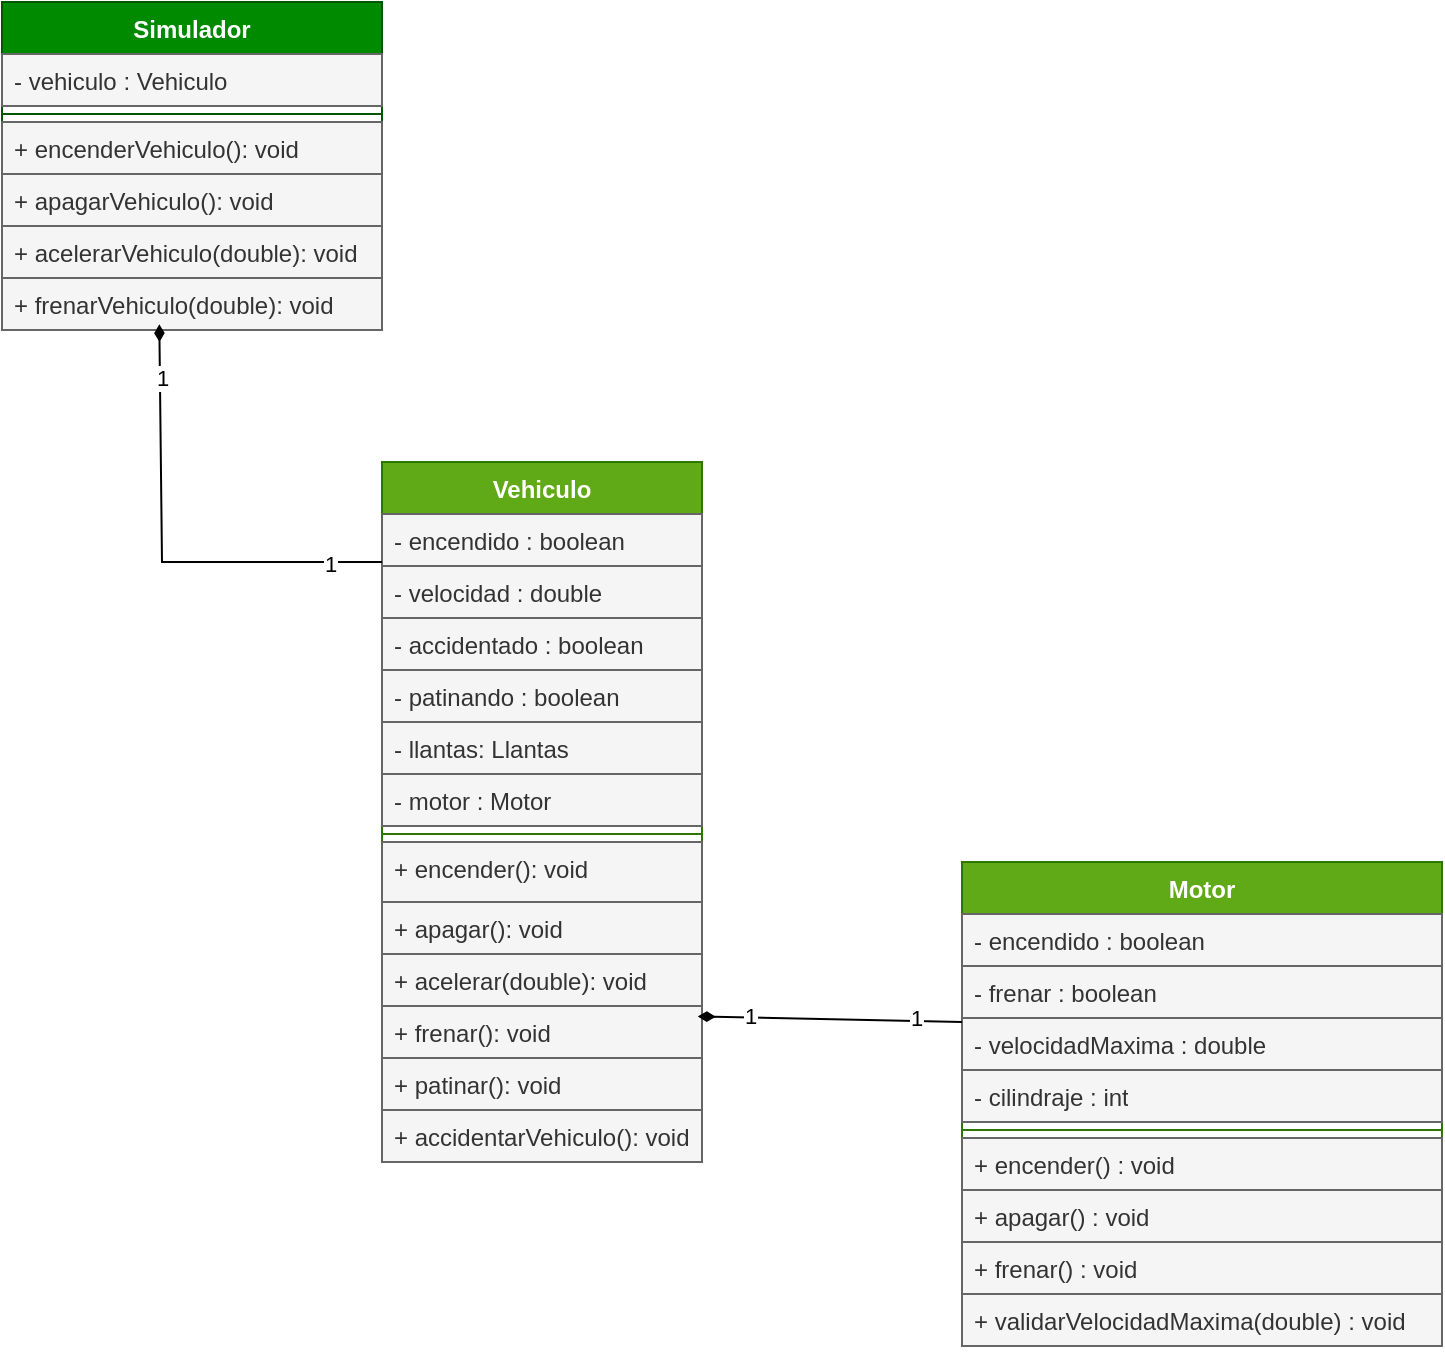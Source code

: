 <mxfile version="24.7.8">
  <diagram name="Página-1" id="GWJa9lf8fLccc_NBW4R1">
    <mxGraphModel dx="1329" dy="782" grid="1" gridSize="10" guides="1" tooltips="1" connect="1" arrows="1" fold="1" page="1" pageScale="1" pageWidth="827" pageHeight="1169" math="0" shadow="0">
      <root>
        <mxCell id="0" />
        <mxCell id="1" parent="0" />
        <mxCell id="AFVJsW0gufMuGi4aINXb-1" value="Simulador" style="swimlane;fontStyle=1;align=center;verticalAlign=top;childLayout=stackLayout;horizontal=1;startSize=26;horizontalStack=0;resizeParent=1;resizeParentMax=0;resizeLast=0;collapsible=1;marginBottom=0;whiteSpace=wrap;html=1;fillColor=#008a00;fontColor=#ffffff;strokeColor=#005700;" vertex="1" parent="1">
          <mxGeometry x="100" y="240" width="190" height="164" as="geometry" />
        </mxCell>
        <mxCell id="AFVJsW0gufMuGi4aINXb-2" value="- vehiculo : Vehiculo" style="text;strokeColor=#666666;fillColor=#f5f5f5;align=left;verticalAlign=top;spacingLeft=4;spacingRight=4;overflow=hidden;rotatable=0;points=[[0,0.5],[1,0.5]];portConstraint=eastwest;whiteSpace=wrap;html=1;fontColor=#333333;" vertex="1" parent="AFVJsW0gufMuGi4aINXb-1">
          <mxGeometry y="26" width="190" height="26" as="geometry" />
        </mxCell>
        <mxCell id="AFVJsW0gufMuGi4aINXb-3" value="" style="line;strokeWidth=1;fillColor=none;align=left;verticalAlign=middle;spacingTop=-1;spacingLeft=3;spacingRight=3;rotatable=0;labelPosition=right;points=[];portConstraint=eastwest;strokeColor=inherit;" vertex="1" parent="AFVJsW0gufMuGi4aINXb-1">
          <mxGeometry y="52" width="190" height="8" as="geometry" />
        </mxCell>
        <mxCell id="AFVJsW0gufMuGi4aINXb-4" value="+ encenderVehiculo(): void" style="text;strokeColor=#666666;fillColor=#f5f5f5;align=left;verticalAlign=top;spacingLeft=4;spacingRight=4;overflow=hidden;rotatable=0;points=[[0,0.5],[1,0.5]];portConstraint=eastwest;whiteSpace=wrap;html=1;fontColor=#333333;" vertex="1" parent="AFVJsW0gufMuGi4aINXb-1">
          <mxGeometry y="60" width="190" height="26" as="geometry" />
        </mxCell>
        <mxCell id="AFVJsW0gufMuGi4aINXb-6" value="+ apagarVehiculo(): void" style="text;strokeColor=#666666;fillColor=#f5f5f5;align=left;verticalAlign=top;spacingLeft=4;spacingRight=4;overflow=hidden;rotatable=0;points=[[0,0.5],[1,0.5]];portConstraint=eastwest;whiteSpace=wrap;html=1;fontColor=#333333;" vertex="1" parent="AFVJsW0gufMuGi4aINXb-1">
          <mxGeometry y="86" width="190" height="26" as="geometry" />
        </mxCell>
        <mxCell id="AFVJsW0gufMuGi4aINXb-5" value="+ acelerarVehiculo(double): void" style="text;strokeColor=#666666;fillColor=#f5f5f5;align=left;verticalAlign=top;spacingLeft=4;spacingRight=4;overflow=hidden;rotatable=0;points=[[0,0.5],[1,0.5]];portConstraint=eastwest;whiteSpace=wrap;html=1;fontColor=#333333;" vertex="1" parent="AFVJsW0gufMuGi4aINXb-1">
          <mxGeometry y="112" width="190" height="26" as="geometry" />
        </mxCell>
        <mxCell id="AFVJsW0gufMuGi4aINXb-7" value="+ frenarVehiculo(double): void" style="text;strokeColor=#666666;fillColor=#f5f5f5;align=left;verticalAlign=top;spacingLeft=4;spacingRight=4;overflow=hidden;rotatable=0;points=[[0,0.5],[1,0.5]];portConstraint=eastwest;whiteSpace=wrap;html=1;fontColor=#333333;" vertex="1" parent="AFVJsW0gufMuGi4aINXb-1">
          <mxGeometry y="138" width="190" height="26" as="geometry" />
        </mxCell>
        <mxCell id="AFVJsW0gufMuGi4aINXb-8" value="Vehiculo" style="swimlane;fontStyle=1;align=center;verticalAlign=top;childLayout=stackLayout;horizontal=1;startSize=26;horizontalStack=0;resizeParent=1;resizeParentMax=0;resizeLast=0;collapsible=1;marginBottom=0;whiteSpace=wrap;html=1;fillColor=#60a917;fontColor=#ffffff;strokeColor=#2D7600;" vertex="1" parent="1">
          <mxGeometry x="290" y="470" width="160" height="350" as="geometry" />
        </mxCell>
        <mxCell id="AFVJsW0gufMuGi4aINXb-9" value="- encendido : boolean" style="text;strokeColor=#666666;fillColor=#f5f5f5;align=left;verticalAlign=top;spacingLeft=4;spacingRight=4;overflow=hidden;rotatable=0;points=[[0,0.5],[1,0.5]];portConstraint=eastwest;whiteSpace=wrap;html=1;fontColor=#333333;" vertex="1" parent="AFVJsW0gufMuGi4aINXb-8">
          <mxGeometry y="26" width="160" height="26" as="geometry" />
        </mxCell>
        <mxCell id="AFVJsW0gufMuGi4aINXb-12" value="- velocidad : double" style="text;strokeColor=#666666;fillColor=#f5f5f5;align=left;verticalAlign=top;spacingLeft=4;spacingRight=4;overflow=hidden;rotatable=0;points=[[0,0.5],[1,0.5]];portConstraint=eastwest;whiteSpace=wrap;html=1;fontColor=#333333;" vertex="1" parent="AFVJsW0gufMuGi4aINXb-8">
          <mxGeometry y="52" width="160" height="26" as="geometry" />
        </mxCell>
        <mxCell id="AFVJsW0gufMuGi4aINXb-13" value="- accidentado : boolean" style="text;strokeColor=#666666;fillColor=#f5f5f5;align=left;verticalAlign=top;spacingLeft=4;spacingRight=4;overflow=hidden;rotatable=0;points=[[0,0.5],[1,0.5]];portConstraint=eastwest;whiteSpace=wrap;html=1;fontColor=#333333;" vertex="1" parent="AFVJsW0gufMuGi4aINXb-8">
          <mxGeometry y="78" width="160" height="26" as="geometry" />
        </mxCell>
        <mxCell id="AFVJsW0gufMuGi4aINXb-14" value="- patinando : boolean" style="text;strokeColor=#666666;fillColor=#f5f5f5;align=left;verticalAlign=top;spacingLeft=4;spacingRight=4;overflow=hidden;rotatable=0;points=[[0,0.5],[1,0.5]];portConstraint=eastwest;whiteSpace=wrap;html=1;fontColor=#333333;" vertex="1" parent="AFVJsW0gufMuGi4aINXb-8">
          <mxGeometry y="104" width="160" height="26" as="geometry" />
        </mxCell>
        <mxCell id="AFVJsW0gufMuGi4aINXb-15" value="- llantas: Llantas" style="text;strokeColor=#666666;fillColor=#f5f5f5;align=left;verticalAlign=top;spacingLeft=4;spacingRight=4;overflow=hidden;rotatable=0;points=[[0,0.5],[1,0.5]];portConstraint=eastwest;whiteSpace=wrap;html=1;fontColor=#333333;" vertex="1" parent="AFVJsW0gufMuGi4aINXb-8">
          <mxGeometry y="130" width="160" height="26" as="geometry" />
        </mxCell>
        <mxCell id="AFVJsW0gufMuGi4aINXb-16" value="- motor : Motor" style="text;strokeColor=#666666;fillColor=#f5f5f5;align=left;verticalAlign=top;spacingLeft=4;spacingRight=4;overflow=hidden;rotatable=0;points=[[0,0.5],[1,0.5]];portConstraint=eastwest;whiteSpace=wrap;html=1;fontColor=#333333;" vertex="1" parent="AFVJsW0gufMuGi4aINXb-8">
          <mxGeometry y="156" width="160" height="26" as="geometry" />
        </mxCell>
        <mxCell id="AFVJsW0gufMuGi4aINXb-10" value="" style="line;strokeWidth=1;fillColor=none;align=left;verticalAlign=middle;spacingTop=-1;spacingLeft=3;spacingRight=3;rotatable=0;labelPosition=right;points=[];portConstraint=eastwest;strokeColor=inherit;" vertex="1" parent="AFVJsW0gufMuGi4aINXb-8">
          <mxGeometry y="182" width="160" height="8" as="geometry" />
        </mxCell>
        <mxCell id="AFVJsW0gufMuGi4aINXb-11" value="+ encender(): void" style="text;strokeColor=#666666;fillColor=#f5f5f5;align=left;verticalAlign=top;spacingLeft=4;spacingRight=4;overflow=hidden;rotatable=0;points=[[0,0.5],[1,0.5]];portConstraint=eastwest;whiteSpace=wrap;html=1;fontColor=#333333;" vertex="1" parent="AFVJsW0gufMuGi4aINXb-8">
          <mxGeometry y="190" width="160" height="30" as="geometry" />
        </mxCell>
        <mxCell id="AFVJsW0gufMuGi4aINXb-17" value="+ apagar(): void" style="text;strokeColor=#666666;fillColor=#f5f5f5;align=left;verticalAlign=top;spacingLeft=4;spacingRight=4;overflow=hidden;rotatable=0;points=[[0,0.5],[1,0.5]];portConstraint=eastwest;whiteSpace=wrap;html=1;fontColor=#333333;" vertex="1" parent="AFVJsW0gufMuGi4aINXb-8">
          <mxGeometry y="220" width="160" height="26" as="geometry" />
        </mxCell>
        <mxCell id="AFVJsW0gufMuGi4aINXb-18" value="+ acelerar(double): void" style="text;strokeColor=#666666;fillColor=#f5f5f5;align=left;verticalAlign=top;spacingLeft=4;spacingRight=4;overflow=hidden;rotatable=0;points=[[0,0.5],[1,0.5]];portConstraint=eastwest;whiteSpace=wrap;html=1;fontColor=#333333;" vertex="1" parent="AFVJsW0gufMuGi4aINXb-8">
          <mxGeometry y="246" width="160" height="26" as="geometry" />
        </mxCell>
        <mxCell id="AFVJsW0gufMuGi4aINXb-19" value="+ frenar(): void" style="text;strokeColor=#666666;fillColor=#f5f5f5;align=left;verticalAlign=top;spacingLeft=4;spacingRight=4;overflow=hidden;rotatable=0;points=[[0,0.5],[1,0.5]];portConstraint=eastwest;whiteSpace=wrap;html=1;fontColor=#333333;" vertex="1" parent="AFVJsW0gufMuGi4aINXb-8">
          <mxGeometry y="272" width="160" height="26" as="geometry" />
        </mxCell>
        <mxCell id="AFVJsW0gufMuGi4aINXb-21" value="+ patinar(): void" style="text;strokeColor=#666666;fillColor=#f5f5f5;align=left;verticalAlign=top;spacingLeft=4;spacingRight=4;overflow=hidden;rotatable=0;points=[[0,0.5],[1,0.5]];portConstraint=eastwest;whiteSpace=wrap;html=1;fontColor=#333333;" vertex="1" parent="AFVJsW0gufMuGi4aINXb-8">
          <mxGeometry y="298" width="160" height="26" as="geometry" />
        </mxCell>
        <mxCell id="AFVJsW0gufMuGi4aINXb-20" value="+ accidentarVehiculo(): void" style="text;strokeColor=#666666;fillColor=#f5f5f5;align=left;verticalAlign=top;spacingLeft=4;spacingRight=4;overflow=hidden;rotatable=0;points=[[0,0.5],[1,0.5]];portConstraint=eastwest;whiteSpace=wrap;html=1;fontColor=#333333;" vertex="1" parent="AFVJsW0gufMuGi4aINXb-8">
          <mxGeometry y="324" width="160" height="26" as="geometry" />
        </mxCell>
        <mxCell id="AFVJsW0gufMuGi4aINXb-22" value="Motor" style="swimlane;fontStyle=1;align=center;verticalAlign=top;childLayout=stackLayout;horizontal=1;startSize=26;horizontalStack=0;resizeParent=1;resizeParentMax=0;resizeLast=0;collapsible=1;marginBottom=0;whiteSpace=wrap;html=1;fillColor=#60a917;fontColor=#ffffff;strokeColor=#2D7600;" vertex="1" parent="1">
          <mxGeometry x="580" y="670" width="240" height="242" as="geometry" />
        </mxCell>
        <mxCell id="AFVJsW0gufMuGi4aINXb-23" value="- encendido : boolean" style="text;strokeColor=#666666;fillColor=#f5f5f5;align=left;verticalAlign=top;spacingLeft=4;spacingRight=4;overflow=hidden;rotatable=0;points=[[0,0.5],[1,0.5]];portConstraint=eastwest;whiteSpace=wrap;html=1;fontColor=#333333;" vertex="1" parent="AFVJsW0gufMuGi4aINXb-22">
          <mxGeometry y="26" width="240" height="26" as="geometry" />
        </mxCell>
        <mxCell id="AFVJsW0gufMuGi4aINXb-26" value="- frenar : boolean&amp;nbsp;" style="text;strokeColor=#666666;fillColor=#f5f5f5;align=left;verticalAlign=top;spacingLeft=4;spacingRight=4;overflow=hidden;rotatable=0;points=[[0,0.5],[1,0.5]];portConstraint=eastwest;whiteSpace=wrap;html=1;fontColor=#333333;" vertex="1" parent="AFVJsW0gufMuGi4aINXb-22">
          <mxGeometry y="52" width="240" height="26" as="geometry" />
        </mxCell>
        <mxCell id="AFVJsW0gufMuGi4aINXb-27" value="- velocidadMaxima : double" style="text;strokeColor=#666666;fillColor=#f5f5f5;align=left;verticalAlign=top;spacingLeft=4;spacingRight=4;overflow=hidden;rotatable=0;points=[[0,0.5],[1,0.5]];portConstraint=eastwest;whiteSpace=wrap;html=1;fontColor=#333333;" vertex="1" parent="AFVJsW0gufMuGi4aINXb-22">
          <mxGeometry y="78" width="240" height="26" as="geometry" />
        </mxCell>
        <mxCell id="AFVJsW0gufMuGi4aINXb-28" value="- cilindraje : int" style="text;strokeColor=#666666;fillColor=#f5f5f5;align=left;verticalAlign=top;spacingLeft=4;spacingRight=4;overflow=hidden;rotatable=0;points=[[0,0.5],[1,0.5]];portConstraint=eastwest;whiteSpace=wrap;html=1;fontColor=#333333;" vertex="1" parent="AFVJsW0gufMuGi4aINXb-22">
          <mxGeometry y="104" width="240" height="26" as="geometry" />
        </mxCell>
        <mxCell id="AFVJsW0gufMuGi4aINXb-24" value="" style="line;strokeWidth=1;fillColor=none;align=left;verticalAlign=middle;spacingTop=-1;spacingLeft=3;spacingRight=3;rotatable=0;labelPosition=right;points=[];portConstraint=eastwest;strokeColor=inherit;" vertex="1" parent="AFVJsW0gufMuGi4aINXb-22">
          <mxGeometry y="130" width="240" height="8" as="geometry" />
        </mxCell>
        <mxCell id="AFVJsW0gufMuGi4aINXb-29" value="+ encender() : void" style="text;strokeColor=#666666;fillColor=#f5f5f5;align=left;verticalAlign=top;spacingLeft=4;spacingRight=4;overflow=hidden;rotatable=0;points=[[0,0.5],[1,0.5]];portConstraint=eastwest;whiteSpace=wrap;html=1;fontColor=#333333;" vertex="1" parent="AFVJsW0gufMuGi4aINXb-22">
          <mxGeometry y="138" width="240" height="26" as="geometry" />
        </mxCell>
        <mxCell id="AFVJsW0gufMuGi4aINXb-25" value="+ apagar() : void" style="text;strokeColor=#666666;fillColor=#f5f5f5;align=left;verticalAlign=top;spacingLeft=4;spacingRight=4;overflow=hidden;rotatable=0;points=[[0,0.5],[1,0.5]];portConstraint=eastwest;whiteSpace=wrap;html=1;fontColor=#333333;" vertex="1" parent="AFVJsW0gufMuGi4aINXb-22">
          <mxGeometry y="164" width="240" height="26" as="geometry" />
        </mxCell>
        <mxCell id="AFVJsW0gufMuGi4aINXb-30" value="+ frenar() : void" style="text;strokeColor=#666666;fillColor=#f5f5f5;align=left;verticalAlign=top;spacingLeft=4;spacingRight=4;overflow=hidden;rotatable=0;points=[[0,0.5],[1,0.5]];portConstraint=eastwest;whiteSpace=wrap;html=1;fontColor=#333333;" vertex="1" parent="AFVJsW0gufMuGi4aINXb-22">
          <mxGeometry y="190" width="240" height="26" as="geometry" />
        </mxCell>
        <mxCell id="AFVJsW0gufMuGi4aINXb-31" value="+ validarVelocidadMaxima(double) : void" style="text;strokeColor=#666666;fillColor=#f5f5f5;align=left;verticalAlign=top;spacingLeft=4;spacingRight=4;overflow=hidden;rotatable=0;points=[[0,0.5],[1,0.5]];portConstraint=eastwest;whiteSpace=wrap;html=1;fontColor=#333333;" vertex="1" parent="AFVJsW0gufMuGi4aINXb-22">
          <mxGeometry y="216" width="240" height="26" as="geometry" />
        </mxCell>
        <mxCell id="AFVJsW0gufMuGi4aINXb-32" value="" style="endArrow=diamondThin;html=1;rounded=0;entryX=0.414;entryY=0.888;entryDx=0;entryDy=0;entryPerimeter=0;endFill=1;" edge="1" parent="1" target="AFVJsW0gufMuGi4aINXb-7">
          <mxGeometry width="50" height="50" relative="1" as="geometry">
            <mxPoint x="290" y="520" as="sourcePoint" />
            <mxPoint x="160" y="420" as="targetPoint" />
            <Array as="points">
              <mxPoint x="180" y="520" />
            </Array>
          </mxGeometry>
        </mxCell>
        <mxCell id="AFVJsW0gufMuGi4aINXb-33" value="1" style="edgeLabel;html=1;align=center;verticalAlign=middle;resizable=0;points=[];" vertex="1" connectable="0" parent="AFVJsW0gufMuGi4aINXb-32">
          <mxGeometry x="0.771" y="-1" relative="1" as="geometry">
            <mxPoint as="offset" />
          </mxGeometry>
        </mxCell>
        <mxCell id="AFVJsW0gufMuGi4aINXb-34" value="1" style="edgeLabel;html=1;align=center;verticalAlign=middle;resizable=0;points=[];" vertex="1" connectable="0" parent="AFVJsW0gufMuGi4aINXb-32">
          <mxGeometry x="-0.78" y="1" relative="1" as="geometry">
            <mxPoint x="-1" as="offset" />
          </mxGeometry>
        </mxCell>
        <mxCell id="AFVJsW0gufMuGi4aINXb-35" value="" style="endArrow=diamondThin;html=1;rounded=0;entryX=0.987;entryY=1.201;entryDx=0;entryDy=0;entryPerimeter=0;endFill=1;" edge="1" parent="1" target="AFVJsW0gufMuGi4aINXb-18">
          <mxGeometry width="50" height="50" relative="1" as="geometry">
            <mxPoint x="580" y="750" as="sourcePoint" />
            <mxPoint x="550" y="600" as="targetPoint" />
          </mxGeometry>
        </mxCell>
        <mxCell id="AFVJsW0gufMuGi4aINXb-36" value="1" style="edgeLabel;html=1;align=center;verticalAlign=middle;resizable=0;points=[];" vertex="1" connectable="0" parent="AFVJsW0gufMuGi4aINXb-35">
          <mxGeometry x="0.604" y="-1" relative="1" as="geometry">
            <mxPoint as="offset" />
          </mxGeometry>
        </mxCell>
        <mxCell id="AFVJsW0gufMuGi4aINXb-37" value="1" style="edgeLabel;html=1;align=center;verticalAlign=middle;resizable=0;points=[];" vertex="1" connectable="0" parent="AFVJsW0gufMuGi4aINXb-35">
          <mxGeometry x="-0.653" y="-2" relative="1" as="geometry">
            <mxPoint as="offset" />
          </mxGeometry>
        </mxCell>
      </root>
    </mxGraphModel>
  </diagram>
</mxfile>
